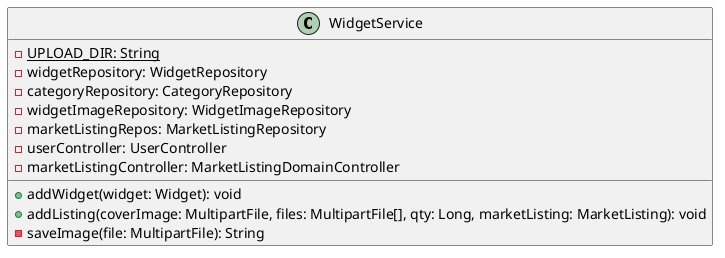@startuml
class WidgetService [[java:edu.sru.cpsc.webshopping.service.WidgetService]] {
	-{static} UPLOAD_DIR: String
	-widgetRepository: WidgetRepository
	-categoryRepository: CategoryRepository
	-widgetImageRepository: WidgetImageRepository
	-marketListingRepos: MarketListingRepository
	-userController: UserController
	-marketListingController: MarketListingDomainController
	+addWidget(widget: Widget): void
	+addListing(coverImage: MultipartFile, files: MultipartFile[], qty: Long, marketListing: MarketListing): void
	-saveImage(file: MultipartFile): String
}
@enduml